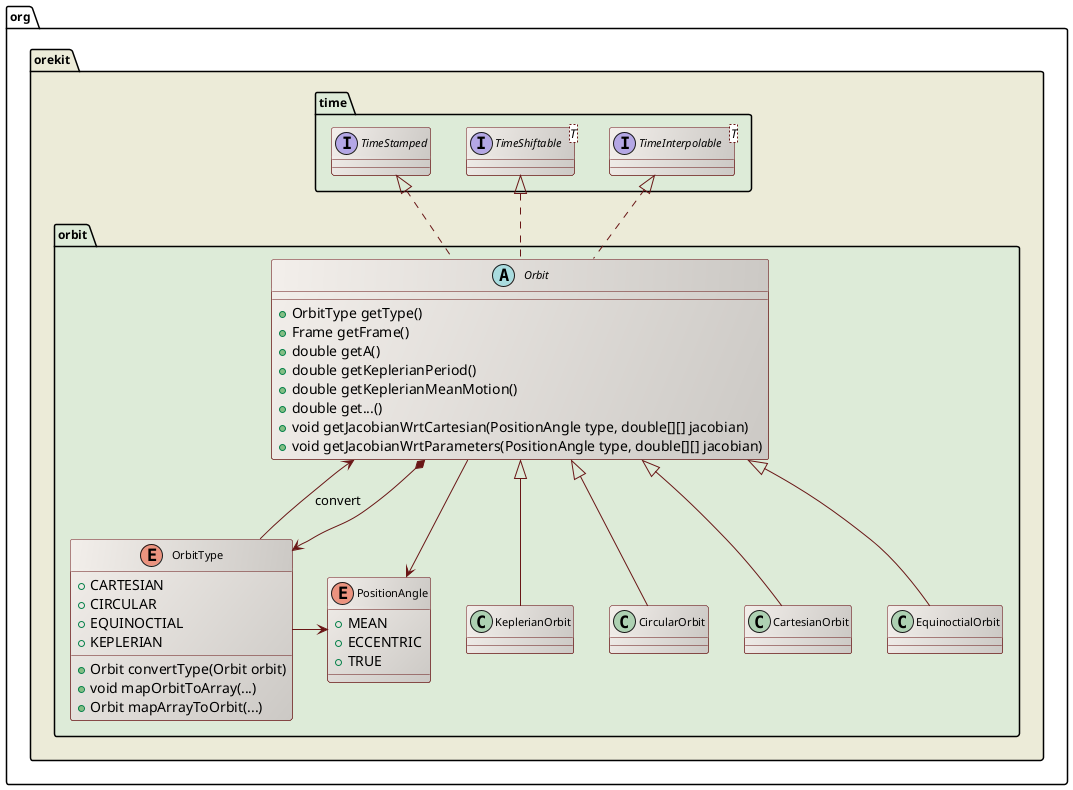 ' Copyright 2002-2014 CS Systèmes d'Information
' Licensed to CS Systèmes d'Information (CS) under one or more
' contributor license agreements.  See the NOTICE file distributed with
' this work for additional information regarding copyright ownership.
' CS licenses this file to You under the Apache License, Version 2.0
' (the "License"); you may not use this file except in compliance with
' the License.  You may obtain a copy of the License at
'
'   http://www.apache.org/licenses/LICENSE-2.0
'
' Unless required by applicable law or agreed to in writing, software
' distributed under the License is distributed on an "AS IS" BASIS,
' WITHOUT WARRANTIES OR CONDITIONS OF ANY KIND, either express or implied.
' See the License for the specific language governing permissions and
' limitations under the License.

@startuml

  skinparam svek                  true
  skinparam ClassBackgroundColor  #F3EFEB/CCC9C5
  skinparam ClassArrowColor       #691616
  skinparam ClassBorderColor      #691616
  skinparam NoteBackgroundColor   #F3EFEB
  skinparam NoteBorderColor       #691616
  skinparam NoteFontColor         #691616
  skinparam ClassFontSize         11
  skinparam PackageFontSize       12

  package org.orekit #ECEBD8 {

    package time #DDEBD8 {
      interface TimeStamped
      interface "TimeShiftable<T>" as TimeShiftable_T_
      interface "TimeInterpolable<T>" as TimeInterpolable_T_
    }

    package orbit #DDEBD8 {
      class KeplerianOrbit
      class CircularOrbit
      class CartesianOrbit
      class EquinoctialOrbit

      abstract class Orbit {
        +OrbitType getType()
        +Frame getFrame()
        +double getA()
        +double getKeplerianPeriod()
        +double getKeplerianMeanMotion()
        +double get...()
        +void getJacobianWrtCartesian(PositionAngle type, double[][] jacobian)
        +void getJacobianWrtParameters(PositionAngle type, double[][] jacobian)
      }

      enum OrbitType {
        +CARTESIAN
        +CIRCULAR
        +EQUINOCTIAL
        +KEPLERIAN
        +Orbit convertType(Orbit orbit)
        +void mapOrbitToArray(...)
        +Orbit mapArrayToOrbit(...)
      }

      enum PositionAngle {
        +MEAN
        +ECCENTRIC
        +TRUE
      }

      Orbit     <--       OrbitType : convert
      Orbit     *-->      OrbitType
      Orbit     -->       PositionAngle
      OrbitType -right->  PositionAngle
      Orbit     <|--      KeplerianOrbit
      Orbit     <|--      CircularOrbit
      Orbit     <|--      CartesianOrbit
      Orbit     <|--      EquinoctialOrbit

    }

  }

  TimeStamped         <|.. Orbit
  TimeShiftable_T_    <|.. Orbit
  TimeInterpolable_T_ <|.. Orbit

@enduml
